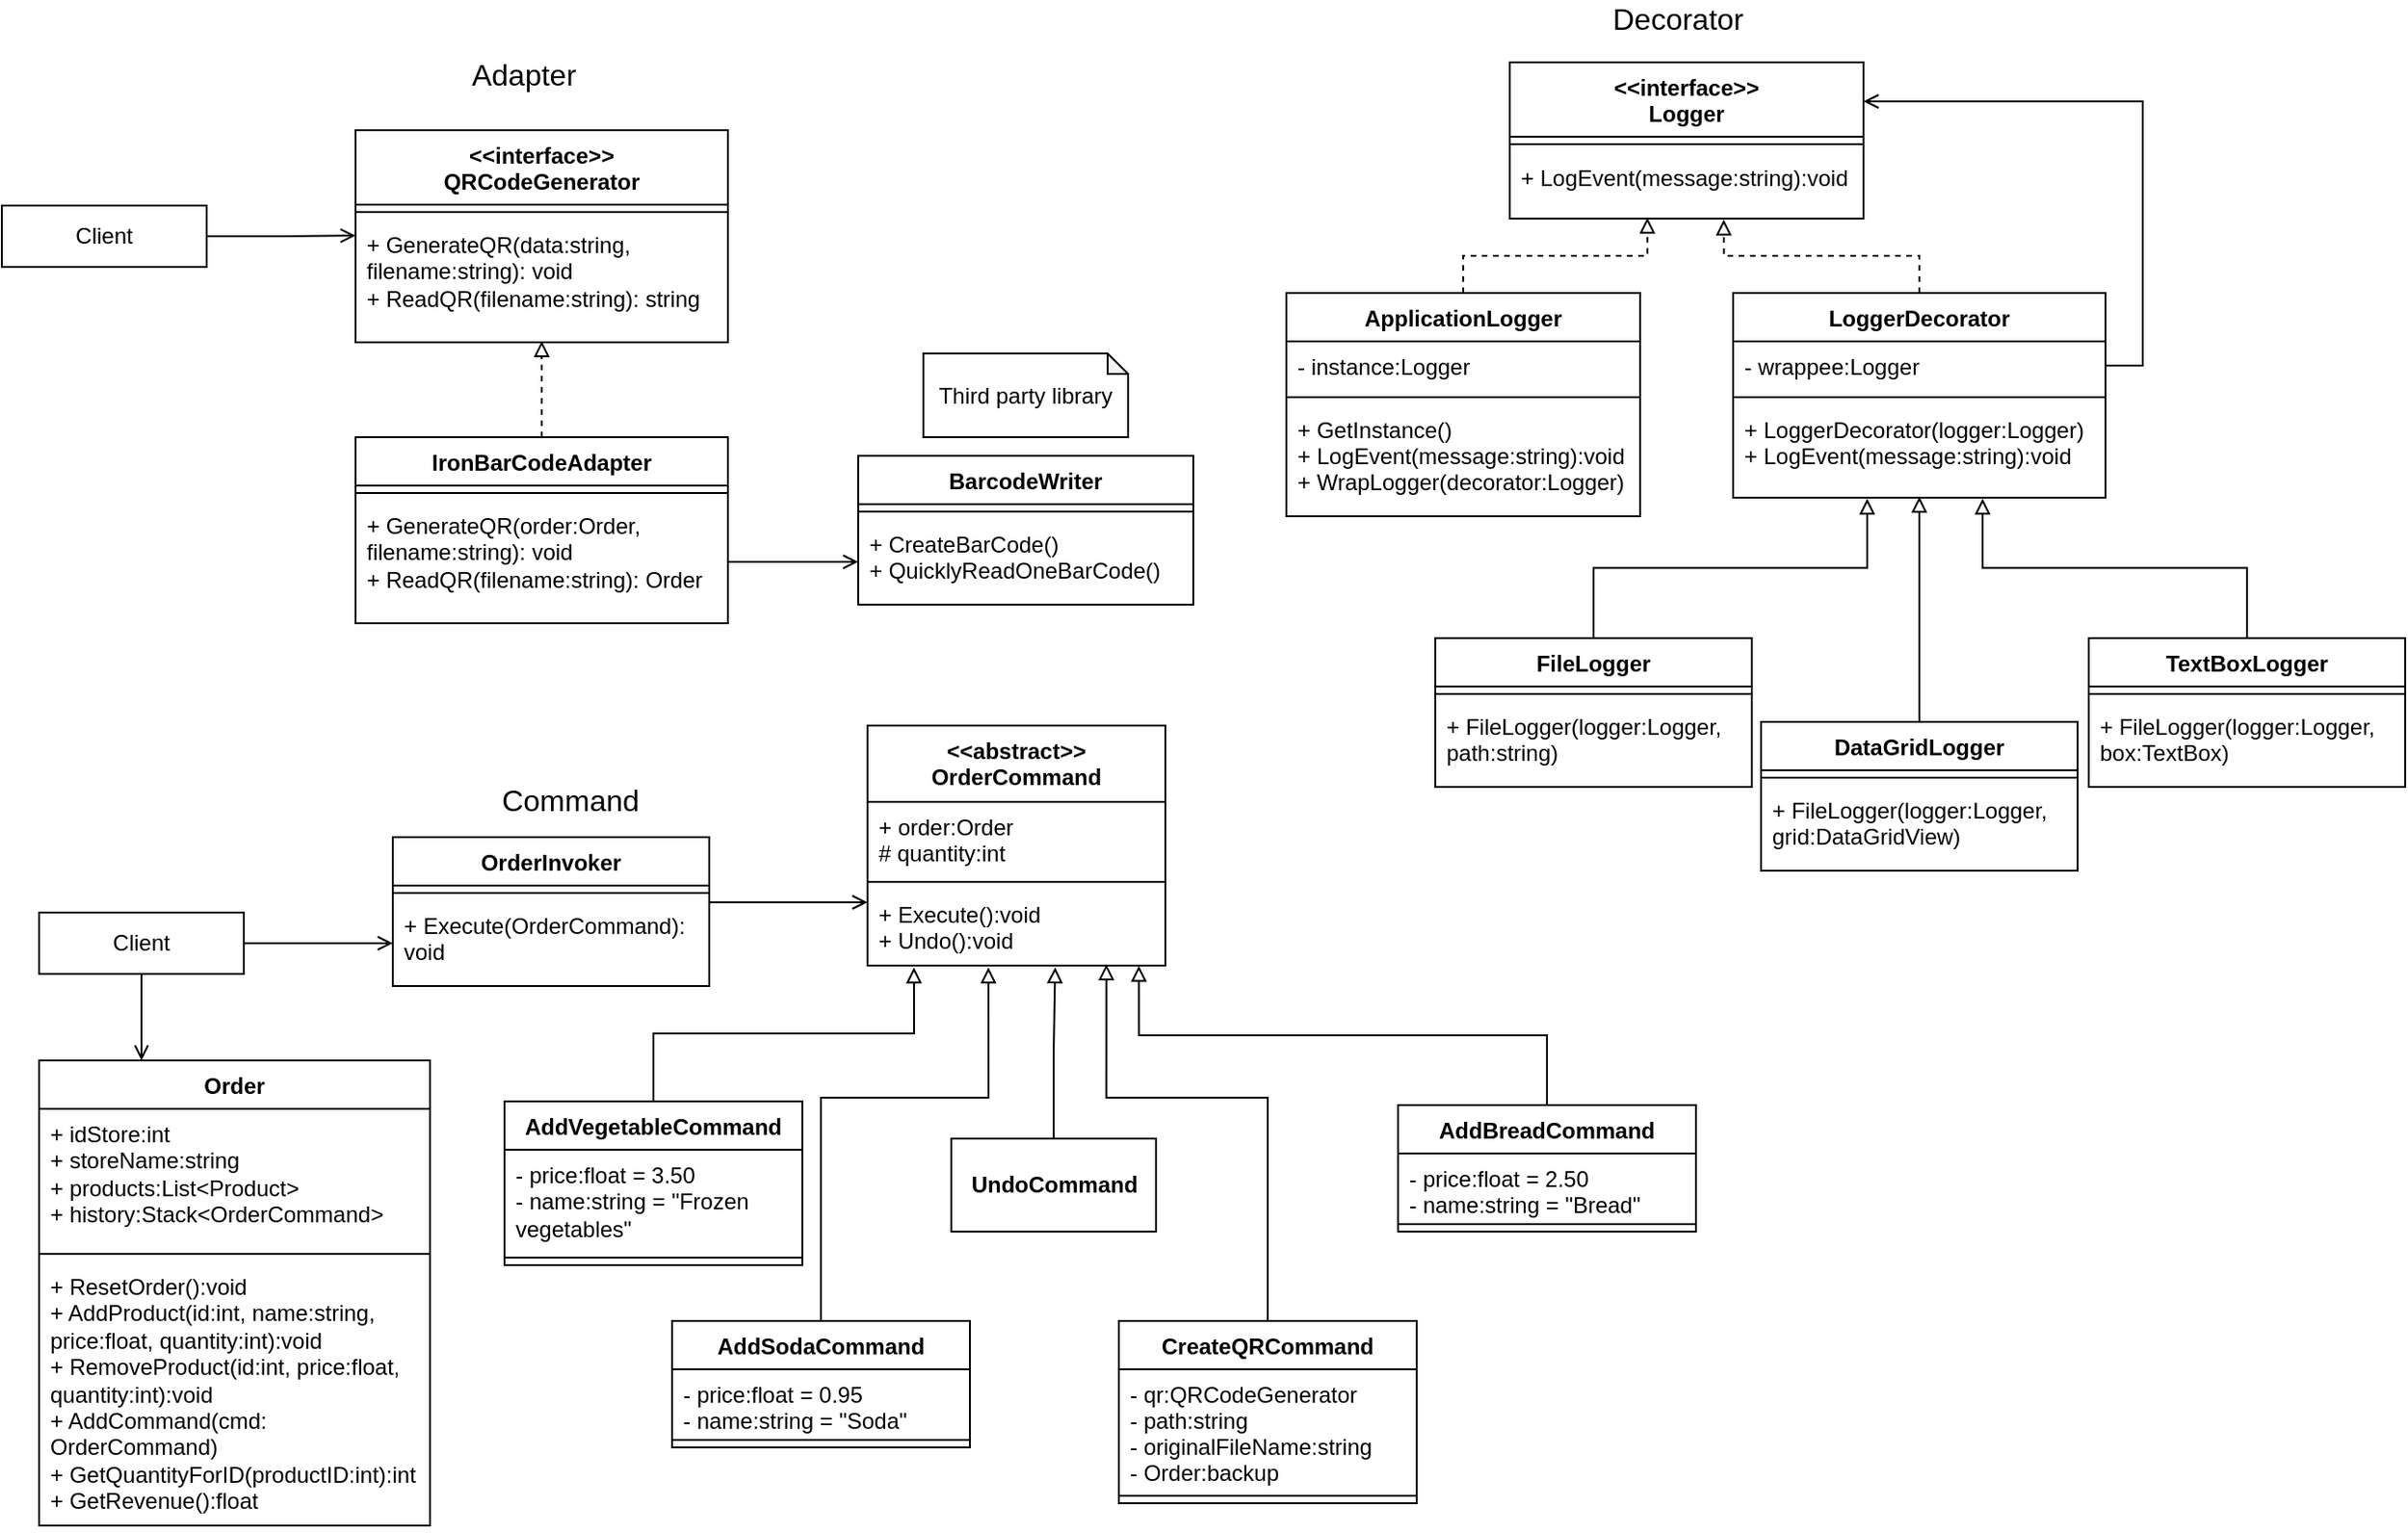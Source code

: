 <mxfile version="17.5.0" type="device"><diagram id="veVmFrVXgGgUOl5ZVLe2" name="Page-1"><mxGraphModel dx="1422" dy="804" grid="1" gridSize="10" guides="1" tooltips="1" connect="1" arrows="1" fold="1" page="1" pageScale="1" pageWidth="1100" pageHeight="850" math="0" shadow="0"><root><mxCell id="0"/><mxCell id="1" parent="0"/><mxCell id="peVNeTj1p_XvdlYr8aiE-1" value="&lt;&lt;interface&gt;&gt;&#10;QRCodeGenerator" style="swimlane;fontStyle=1;align=center;verticalAlign=top;childLayout=stackLayout;horizontal=1;startSize=40;horizontalStack=0;resizeParent=1;resizeParentMax=0;resizeLast=0;collapsible=1;marginBottom=0;" parent="1" vertex="1"><mxGeometry x="220" y="90" width="200" height="114" as="geometry"/></mxCell><mxCell id="peVNeTj1p_XvdlYr8aiE-3" value="" style="line;strokeWidth=1;fillColor=none;align=left;verticalAlign=middle;spacingTop=-1;spacingLeft=3;spacingRight=3;rotatable=0;labelPosition=right;points=[];portConstraint=eastwest;" parent="peVNeTj1p_XvdlYr8aiE-1" vertex="1"><mxGeometry y="40" width="200" height="8" as="geometry"/></mxCell><mxCell id="peVNeTj1p_XvdlYr8aiE-4" value="+ GenerateQR(data:string, filename:string): void&#10;+ ReadQR(filename:string): string" style="text;strokeColor=none;fillColor=none;align=left;verticalAlign=top;spacingLeft=4;spacingRight=4;overflow=hidden;rotatable=0;points=[[0,0.5],[1,0.5]];portConstraint=eastwest;whiteSpace=wrap;" parent="peVNeTj1p_XvdlYr8aiE-1" vertex="1"><mxGeometry y="48" width="200" height="66" as="geometry"/></mxCell><mxCell id="peVNeTj1p_XvdlYr8aiE-14" style="edgeStyle=orthogonalEdgeStyle;rounded=0;orthogonalLoop=1;jettySize=auto;html=1;entryX=0.5;entryY=0.99;entryDx=0;entryDy=0;entryPerimeter=0;endArrow=block;endFill=0;dashed=1;" parent="1" source="peVNeTj1p_XvdlYr8aiE-5" target="peVNeTj1p_XvdlYr8aiE-4" edge="1"><mxGeometry relative="1" as="geometry"/></mxCell><mxCell id="peVNeTj1p_XvdlYr8aiE-5" value="IronBarCodeAdapter" style="swimlane;fontStyle=1;align=center;verticalAlign=top;childLayout=stackLayout;horizontal=1;startSize=26;horizontalStack=0;resizeParent=1;resizeParentMax=0;resizeLast=0;collapsible=1;marginBottom=0;whiteSpace=wrap;" parent="1" vertex="1"><mxGeometry x="220" y="255" width="200" height="100" as="geometry"/></mxCell><mxCell id="peVNeTj1p_XvdlYr8aiE-7" value="" style="line;strokeWidth=1;fillColor=none;align=left;verticalAlign=middle;spacingTop=-1;spacingLeft=3;spacingRight=3;rotatable=0;labelPosition=right;points=[];portConstraint=eastwest;" parent="peVNeTj1p_XvdlYr8aiE-5" vertex="1"><mxGeometry y="26" width="200" height="8" as="geometry"/></mxCell><mxCell id="peVNeTj1p_XvdlYr8aiE-8" value="+ GenerateQR(order:Order, filename:string): void&#10;+ ReadQR(filename:string): Order" style="text;strokeColor=none;fillColor=none;align=left;verticalAlign=top;spacingLeft=4;spacingRight=4;overflow=hidden;rotatable=0;points=[[0,0.5],[1,0.5]];portConstraint=eastwest;whiteSpace=wrap;" parent="peVNeTj1p_XvdlYr8aiE-5" vertex="1"><mxGeometry y="34" width="200" height="66" as="geometry"/></mxCell><mxCell id="peVNeTj1p_XvdlYr8aiE-9" value="BarcodeWriter" style="swimlane;fontStyle=1;align=center;verticalAlign=top;childLayout=stackLayout;horizontal=1;startSize=26;horizontalStack=0;resizeParent=1;resizeParentMax=0;resizeLast=0;collapsible=1;marginBottom=0;" parent="1" vertex="1"><mxGeometry x="490" y="265" width="180" height="80" as="geometry"/></mxCell><mxCell id="peVNeTj1p_XvdlYr8aiE-11" value="" style="line;strokeWidth=1;fillColor=none;align=left;verticalAlign=middle;spacingTop=-1;spacingLeft=3;spacingRight=3;rotatable=0;labelPosition=right;points=[];portConstraint=eastwest;" parent="peVNeTj1p_XvdlYr8aiE-9" vertex="1"><mxGeometry y="26" width="180" height="8" as="geometry"/></mxCell><mxCell id="peVNeTj1p_XvdlYr8aiE-12" value="+ CreateBarCode()&#10;+ QuicklyReadOneBarCode()" style="text;strokeColor=none;fillColor=none;align=left;verticalAlign=top;spacingLeft=4;spacingRight=4;overflow=hidden;rotatable=0;points=[[0,0.5],[1,0.5]];portConstraint=eastwest;" parent="peVNeTj1p_XvdlYr8aiE-9" vertex="1"><mxGeometry y="34" width="180" height="46" as="geometry"/></mxCell><mxCell id="peVNeTj1p_XvdlYr8aiE-16" style="edgeStyle=orthogonalEdgeStyle;rounded=0;orthogonalLoop=1;jettySize=auto;html=1;entryX=0;entryY=0.131;entryDx=0;entryDy=0;entryPerimeter=0;endArrow=open;endFill=0;" parent="1" source="peVNeTj1p_XvdlYr8aiE-13" target="peVNeTj1p_XvdlYr8aiE-4" edge="1"><mxGeometry relative="1" as="geometry"/></mxCell><mxCell id="peVNeTj1p_XvdlYr8aiE-13" value="Client" style="rounded=0;whiteSpace=wrap;html=1;" parent="1" vertex="1"><mxGeometry x="30" y="130.5" width="110" height="33" as="geometry"/></mxCell><mxCell id="peVNeTj1p_XvdlYr8aiE-15" style="edgeStyle=orthogonalEdgeStyle;rounded=0;orthogonalLoop=1;jettySize=auto;html=1;entryX=0;entryY=0.5;entryDx=0;entryDy=0;endArrow=open;endFill=0;" parent="1" source="peVNeTj1p_XvdlYr8aiE-8" target="peVNeTj1p_XvdlYr8aiE-12" edge="1"><mxGeometry relative="1" as="geometry"/></mxCell><mxCell id="peVNeTj1p_XvdlYr8aiE-17" value="Adapter" style="text;html=1;align=center;verticalAlign=middle;resizable=0;points=[];autosize=1;strokeColor=none;fillColor=none;fontSize=16;" parent="1" vertex="1"><mxGeometry x="275" y="50" width="70" height="20" as="geometry"/></mxCell><mxCell id="peVNeTj1p_XvdlYr8aiE-18" value="Third party library" style="shape=note;whiteSpace=wrap;html=1;backgroundOutline=1;darkOpacity=0.05;size=11;" parent="1" vertex="1"><mxGeometry x="525" y="210" width="110" height="45" as="geometry"/></mxCell><mxCell id="peVNeTj1p_XvdlYr8aiE-19" value="Order" style="swimlane;fontStyle=1;align=center;verticalAlign=top;childLayout=stackLayout;horizontal=1;startSize=26;horizontalStack=0;resizeParent=1;resizeParentMax=0;resizeLast=0;collapsible=1;marginBottom=0;whiteSpace=wrap;" parent="1" vertex="1"><mxGeometry x="50" y="590" width="210" height="250" as="geometry"/></mxCell><mxCell id="peVNeTj1p_XvdlYr8aiE-20" value="+ idStore:int&#10;+ storeName:string&#10;+ products:List&lt;Product&gt;&#10;+ history:Stack&lt;OrderCommand&gt;" style="text;strokeColor=none;fillColor=none;align=left;verticalAlign=top;spacingLeft=4;spacingRight=4;overflow=hidden;rotatable=0;points=[[0,0.5],[1,0.5]];portConstraint=eastwest;whiteSpace=wrap;" parent="peVNeTj1p_XvdlYr8aiE-19" vertex="1"><mxGeometry y="26" width="210" height="74" as="geometry"/></mxCell><mxCell id="peVNeTj1p_XvdlYr8aiE-21" value="" style="line;strokeWidth=1;fillColor=none;align=left;verticalAlign=middle;spacingTop=-1;spacingLeft=3;spacingRight=3;rotatable=0;labelPosition=right;points=[];portConstraint=eastwest;" parent="peVNeTj1p_XvdlYr8aiE-19" vertex="1"><mxGeometry y="100" width="210" height="8" as="geometry"/></mxCell><mxCell id="peVNeTj1p_XvdlYr8aiE-22" value="+ ResetOrder():void&#10;+ AddProduct(id:int, name:string, price:float, quantity:int):void&#10;+ RemoveProduct(id:int, price:float, quantity:int):void&#10;+ AddCommand(cmd: OrderCommand)&#10;+ GetQuantityForID(productID:int):int&#10;+ GetRevenue():float" style="text;strokeColor=none;fillColor=none;align=left;verticalAlign=top;spacingLeft=4;spacingRight=4;overflow=hidden;rotatable=0;points=[[0,0.5],[1,0.5]];portConstraint=eastwest;whiteSpace=wrap;" parent="peVNeTj1p_XvdlYr8aiE-19" vertex="1"><mxGeometry y="108" width="210" height="142" as="geometry"/></mxCell><mxCell id="peVNeTj1p_XvdlYr8aiE-23" value="OrderInvoker" style="swimlane;fontStyle=1;align=center;verticalAlign=top;childLayout=stackLayout;horizontal=1;startSize=26;horizontalStack=0;resizeParent=1;resizeParentMax=0;resizeLast=0;collapsible=1;marginBottom=0;" parent="1" vertex="1"><mxGeometry x="240" y="470" width="170" height="80" as="geometry"/></mxCell><mxCell id="peVNeTj1p_XvdlYr8aiE-25" value="" style="line;strokeWidth=1;fillColor=none;align=left;verticalAlign=middle;spacingTop=-1;spacingLeft=3;spacingRight=3;rotatable=0;labelPosition=right;points=[];portConstraint=eastwest;" parent="peVNeTj1p_XvdlYr8aiE-23" vertex="1"><mxGeometry y="26" width="170" height="8" as="geometry"/></mxCell><mxCell id="peVNeTj1p_XvdlYr8aiE-26" value="+ Execute(OrderCommand): void" style="text;strokeColor=none;fillColor=none;align=left;verticalAlign=top;spacingLeft=4;spacingRight=4;overflow=hidden;rotatable=0;points=[[0,0.5],[1,0.5]];portConstraint=eastwest;whiteSpace=wrap;" parent="peVNeTj1p_XvdlYr8aiE-23" vertex="1"><mxGeometry y="34" width="170" height="46" as="geometry"/></mxCell><mxCell id="JiXx-g_WDX64ymuNlyzI-11" style="edgeStyle=orthogonalEdgeStyle;rounded=0;orthogonalLoop=1;jettySize=auto;html=1;entryX=0.156;entryY=1.024;entryDx=0;entryDy=0;entryPerimeter=0;endArrow=block;endFill=0;" edge="1" parent="1" source="peVNeTj1p_XvdlYr8aiE-31" target="peVNeTj1p_XvdlYr8aiE-46"><mxGeometry relative="1" as="geometry"/></mxCell><mxCell id="peVNeTj1p_XvdlYr8aiE-31" value="AddVegetableCommand" style="swimlane;fontStyle=1;align=center;verticalAlign=top;childLayout=stackLayout;horizontal=1;startSize=26;horizontalStack=0;resizeParent=1;resizeParentMax=0;resizeLast=0;collapsible=1;marginBottom=0;" parent="1" vertex="1"><mxGeometry x="300" y="612" width="160" height="88" as="geometry"/></mxCell><mxCell id="peVNeTj1p_XvdlYr8aiE-32" value="- price:float = 3.50&#10;- name:string = &quot;Frozen vegetables&quot;" style="text;strokeColor=none;fillColor=none;align=left;verticalAlign=top;spacingLeft=4;spacingRight=4;overflow=hidden;rotatable=0;points=[[0,0.5],[1,0.5]];portConstraint=eastwest;whiteSpace=wrap;" parent="peVNeTj1p_XvdlYr8aiE-31" vertex="1"><mxGeometry y="26" width="160" height="54" as="geometry"/></mxCell><mxCell id="peVNeTj1p_XvdlYr8aiE-33" value="" style="line;strokeWidth=1;fillColor=none;align=left;verticalAlign=middle;spacingTop=-1;spacingLeft=3;spacingRight=3;rotatable=0;labelPosition=right;points=[];portConstraint=eastwest;" parent="peVNeTj1p_XvdlYr8aiE-31" vertex="1"><mxGeometry y="80" width="160" height="8" as="geometry"/></mxCell><mxCell id="JiXx-g_WDX64ymuNlyzI-13" style="edgeStyle=orthogonalEdgeStyle;rounded=0;orthogonalLoop=1;jettySize=auto;html=1;entryX=0.406;entryY=1.024;entryDx=0;entryDy=0;entryPerimeter=0;endArrow=block;endFill=0;" edge="1" parent="1" source="peVNeTj1p_XvdlYr8aiE-35" target="peVNeTj1p_XvdlYr8aiE-46"><mxGeometry relative="1" as="geometry"><Array as="points"><mxPoint x="470" y="610"/><mxPoint x="560" y="610"/></Array></mxGeometry></mxCell><mxCell id="peVNeTj1p_XvdlYr8aiE-35" value="AddSodaCommand" style="swimlane;fontStyle=1;align=center;verticalAlign=top;childLayout=stackLayout;horizontal=1;startSize=26;horizontalStack=0;resizeParent=1;resizeParentMax=0;resizeLast=0;collapsible=1;marginBottom=0;" parent="1" vertex="1"><mxGeometry x="390" y="730" width="160" height="68" as="geometry"/></mxCell><mxCell id="peVNeTj1p_XvdlYr8aiE-36" value="- price:float = 0.95&#10;- name:string = &quot;Soda&quot;" style="text;strokeColor=none;fillColor=none;align=left;verticalAlign=top;spacingLeft=4;spacingRight=4;overflow=hidden;rotatable=0;points=[[0,0.5],[1,0.5]];portConstraint=eastwest;" parent="peVNeTj1p_XvdlYr8aiE-35" vertex="1"><mxGeometry y="26" width="160" height="34" as="geometry"/></mxCell><mxCell id="peVNeTj1p_XvdlYr8aiE-37" value="" style="line;strokeWidth=1;fillColor=none;align=left;verticalAlign=middle;spacingTop=-1;spacingLeft=3;spacingRight=3;rotatable=0;labelPosition=right;points=[];portConstraint=eastwest;" parent="peVNeTj1p_XvdlYr8aiE-35" vertex="1"><mxGeometry y="60" width="160" height="8" as="geometry"/></mxCell><mxCell id="JiXx-g_WDX64ymuNlyzI-15" style="edgeStyle=orthogonalEdgeStyle;rounded=0;orthogonalLoop=1;jettySize=auto;html=1;entryX=0.911;entryY=1.004;entryDx=0;entryDy=0;entryPerimeter=0;endArrow=block;endFill=0;" edge="1" parent="1" source="peVNeTj1p_XvdlYr8aiE-39" target="peVNeTj1p_XvdlYr8aiE-46"><mxGeometry relative="1" as="geometry"/></mxCell><mxCell id="peVNeTj1p_XvdlYr8aiE-39" value="AddBreadCommand" style="swimlane;fontStyle=1;align=center;verticalAlign=top;childLayout=stackLayout;horizontal=1;startSize=26;horizontalStack=0;resizeParent=1;resizeParentMax=0;resizeLast=0;collapsible=1;marginBottom=0;" parent="1" vertex="1"><mxGeometry x="780" y="614" width="160" height="68" as="geometry"/></mxCell><mxCell id="peVNeTj1p_XvdlYr8aiE-40" value="- price:float = 2.50&#10;- name:string = &quot;Bread&quot;" style="text;strokeColor=none;fillColor=none;align=left;verticalAlign=top;spacingLeft=4;spacingRight=4;overflow=hidden;rotatable=0;points=[[0,0.5],[1,0.5]];portConstraint=eastwest;" parent="peVNeTj1p_XvdlYr8aiE-39" vertex="1"><mxGeometry y="26" width="160" height="34" as="geometry"/></mxCell><mxCell id="peVNeTj1p_XvdlYr8aiE-41" value="" style="line;strokeWidth=1;fillColor=none;align=left;verticalAlign=middle;spacingTop=-1;spacingLeft=3;spacingRight=3;rotatable=0;labelPosition=right;points=[];portConstraint=eastwest;" parent="peVNeTj1p_XvdlYr8aiE-39" vertex="1"><mxGeometry y="60" width="160" height="8" as="geometry"/></mxCell><mxCell id="peVNeTj1p_XvdlYr8aiE-43" value="&lt;&lt;abstract&gt;&gt;&#10;OrderCommand" style="swimlane;fontStyle=1;align=center;verticalAlign=top;childLayout=stackLayout;horizontal=1;startSize=41;horizontalStack=0;resizeParent=1;resizeParentMax=0;resizeLast=0;collapsible=1;marginBottom=0;" parent="1" vertex="1"><mxGeometry x="495" y="410" width="160" height="129" as="geometry"/></mxCell><mxCell id="peVNeTj1p_XvdlYr8aiE-44" value="+ order:Order&#10;# quantity:int&#10;" style="text;strokeColor=none;fillColor=none;align=left;verticalAlign=top;spacingLeft=4;spacingRight=4;overflow=hidden;rotatable=0;points=[[0,0.5],[1,0.5]];portConstraint=eastwest;" parent="peVNeTj1p_XvdlYr8aiE-43" vertex="1"><mxGeometry y="41" width="160" height="39" as="geometry"/></mxCell><mxCell id="peVNeTj1p_XvdlYr8aiE-45" value="" style="line;strokeWidth=1;fillColor=none;align=left;verticalAlign=middle;spacingTop=-1;spacingLeft=3;spacingRight=3;rotatable=0;labelPosition=right;points=[];portConstraint=eastwest;" parent="peVNeTj1p_XvdlYr8aiE-43" vertex="1"><mxGeometry y="80" width="160" height="8" as="geometry"/></mxCell><mxCell id="peVNeTj1p_XvdlYr8aiE-46" value="+ Execute():void&#10;+ Undo():void" style="text;strokeColor=none;fillColor=none;align=left;verticalAlign=top;spacingLeft=4;spacingRight=4;overflow=hidden;rotatable=0;points=[[0,0.5],[1,0.5]];portConstraint=eastwest;" parent="peVNeTj1p_XvdlYr8aiE-43" vertex="1"><mxGeometry y="88" width="160" height="41" as="geometry"/></mxCell><mxCell id="peVNeTj1p_XvdlYr8aiE-57" style="edgeStyle=orthogonalEdgeStyle;rounded=0;orthogonalLoop=1;jettySize=auto;html=1;endArrow=open;endFill=0;" parent="1" source="peVNeTj1p_XvdlYr8aiE-56" edge="1"><mxGeometry relative="1" as="geometry"><mxPoint x="105" y="590" as="targetPoint"/></mxGeometry></mxCell><mxCell id="peVNeTj1p_XvdlYr8aiE-58" style="edgeStyle=orthogonalEdgeStyle;rounded=0;orthogonalLoop=1;jettySize=auto;html=1;endArrow=open;endFill=0;" parent="1" source="peVNeTj1p_XvdlYr8aiE-56" target="peVNeTj1p_XvdlYr8aiE-26" edge="1"><mxGeometry relative="1" as="geometry"/></mxCell><mxCell id="peVNeTj1p_XvdlYr8aiE-56" value="Client" style="rounded=0;whiteSpace=wrap;html=1;" parent="1" vertex="1"><mxGeometry x="50" y="510.5" width="110" height="33" as="geometry"/></mxCell><mxCell id="peVNeTj1p_XvdlYr8aiE-59" value="Command" style="text;html=1;align=center;verticalAlign=middle;resizable=0;points=[];autosize=1;strokeColor=none;fillColor=none;fontSize=16;" parent="1" vertex="1"><mxGeometry x="290" y="440" width="90" height="20" as="geometry"/></mxCell><mxCell id="peVNeTj1p_XvdlYr8aiE-60" style="edgeStyle=orthogonalEdgeStyle;rounded=0;orthogonalLoop=1;jettySize=auto;html=1;fontSize=16;endArrow=open;endFill=0;entryX=0;entryY=0.5;entryDx=0;entryDy=0;" parent="1" edge="1"><mxGeometry relative="1" as="geometry"><mxPoint x="495" y="505" as="targetPoint"/><mxPoint x="410" y="509" as="sourcePoint"/><Array as="points"><mxPoint x="410" y="505"/></Array></mxGeometry></mxCell><mxCell id="JiXx-g_WDX64ymuNlyzI-14" style="edgeStyle=orthogonalEdgeStyle;rounded=0;orthogonalLoop=1;jettySize=auto;html=1;entryX=0.802;entryY=0.984;entryDx=0;entryDy=0;entryPerimeter=0;endArrow=block;endFill=0;" edge="1" parent="1" source="JiXx-g_WDX64ymuNlyzI-1" target="peVNeTj1p_XvdlYr8aiE-46"><mxGeometry relative="1" as="geometry"><Array as="points"><mxPoint x="710" y="610"/><mxPoint x="623" y="610"/></Array></mxGeometry></mxCell><mxCell id="JiXx-g_WDX64ymuNlyzI-1" value="CreateQRCommand" style="swimlane;fontStyle=1;align=center;verticalAlign=top;childLayout=stackLayout;horizontal=1;startSize=26;horizontalStack=0;resizeParent=1;resizeParentMax=0;resizeLast=0;collapsible=1;marginBottom=0;" vertex="1" parent="1"><mxGeometry x="630" y="730" width="160" height="98" as="geometry"/></mxCell><mxCell id="JiXx-g_WDX64ymuNlyzI-2" value="- qr:QRCodeGenerator&#10;- path:string&#10;- originalFileName:string&#10;- Order:backup" style="text;strokeColor=none;fillColor=none;align=left;verticalAlign=top;spacingLeft=4;spacingRight=4;overflow=hidden;rotatable=0;points=[[0,0.5],[1,0.5]];portConstraint=eastwest;" vertex="1" parent="JiXx-g_WDX64ymuNlyzI-1"><mxGeometry y="26" width="160" height="64" as="geometry"/></mxCell><mxCell id="JiXx-g_WDX64ymuNlyzI-3" value="" style="line;strokeWidth=1;fillColor=none;align=left;verticalAlign=middle;spacingTop=-1;spacingLeft=3;spacingRight=3;rotatable=0;labelPosition=right;points=[];portConstraint=eastwest;" vertex="1" parent="JiXx-g_WDX64ymuNlyzI-1"><mxGeometry y="90" width="160" height="8" as="geometry"/></mxCell><mxCell id="JiXx-g_WDX64ymuNlyzI-12" style="edgeStyle=orthogonalEdgeStyle;rounded=0;orthogonalLoop=1;jettySize=auto;html=1;entryX=0.63;entryY=1.024;entryDx=0;entryDy=0;entryPerimeter=0;endArrow=block;endFill=0;" edge="1" parent="1" source="JiXx-g_WDX64ymuNlyzI-10" target="peVNeTj1p_XvdlYr8aiE-46"><mxGeometry relative="1" as="geometry"/></mxCell><mxCell id="JiXx-g_WDX64ymuNlyzI-10" value="&lt;b&gt;UndoCommand&lt;/b&gt;" style="html=1;" vertex="1" parent="1"><mxGeometry x="540" y="632" width="110" height="50" as="geometry"/></mxCell><mxCell id="JiXx-g_WDX64ymuNlyzI-19" value="&lt;&lt;interface&gt;&gt;&#10;Logger" style="swimlane;fontStyle=1;align=center;verticalAlign=top;childLayout=stackLayout;horizontal=1;startSize=40;horizontalStack=0;resizeParent=1;resizeParentMax=0;resizeLast=0;collapsible=1;marginBottom=0;" vertex="1" parent="1"><mxGeometry x="840" y="53.5" width="190" height="84" as="geometry"/></mxCell><mxCell id="JiXx-g_WDX64ymuNlyzI-21" value="" style="line;strokeWidth=1;fillColor=none;align=left;verticalAlign=middle;spacingTop=-1;spacingLeft=3;spacingRight=3;rotatable=0;labelPosition=right;points=[];portConstraint=eastwest;" vertex="1" parent="JiXx-g_WDX64ymuNlyzI-19"><mxGeometry y="40" width="190" height="8" as="geometry"/></mxCell><mxCell id="JiXx-g_WDX64ymuNlyzI-22" value="+ LogEvent(message:string):void" style="text;strokeColor=none;fillColor=none;align=left;verticalAlign=top;spacingLeft=4;spacingRight=4;overflow=hidden;rotatable=0;points=[[0,0.5],[1,0.5]];portConstraint=eastwest;whiteSpace=wrap;" vertex="1" parent="JiXx-g_WDX64ymuNlyzI-19"><mxGeometry y="48" width="190" height="36" as="geometry"/></mxCell><mxCell id="JiXx-g_WDX64ymuNlyzI-56" style="edgeStyle=orthogonalEdgeStyle;rounded=0;orthogonalLoop=1;jettySize=auto;html=1;entryX=0.389;entryY=0.986;entryDx=0;entryDy=0;entryPerimeter=0;endArrow=block;endFill=0;dashed=1;" edge="1" parent="1" source="JiXx-g_WDX64ymuNlyzI-23" target="JiXx-g_WDX64ymuNlyzI-22"><mxGeometry relative="1" as="geometry"/></mxCell><mxCell id="JiXx-g_WDX64ymuNlyzI-23" value="ApplicationLogger" style="swimlane;fontStyle=1;align=center;verticalAlign=top;childLayout=stackLayout;horizontal=1;startSize=26;horizontalStack=0;resizeParent=1;resizeParentMax=0;resizeLast=0;collapsible=1;marginBottom=0;" vertex="1" parent="1"><mxGeometry x="720" y="177.5" width="190" height="120" as="geometry"/></mxCell><mxCell id="JiXx-g_WDX64ymuNlyzI-24" value="- instance:Logger" style="text;strokeColor=none;fillColor=none;align=left;verticalAlign=top;spacingLeft=4;spacingRight=4;overflow=hidden;rotatable=0;points=[[0,0.5],[1,0.5]];portConstraint=eastwest;" vertex="1" parent="JiXx-g_WDX64ymuNlyzI-23"><mxGeometry y="26" width="190" height="26" as="geometry"/></mxCell><mxCell id="JiXx-g_WDX64ymuNlyzI-25" value="" style="line;strokeWidth=1;fillColor=none;align=left;verticalAlign=middle;spacingTop=-1;spacingLeft=3;spacingRight=3;rotatable=0;labelPosition=right;points=[];portConstraint=eastwest;" vertex="1" parent="JiXx-g_WDX64ymuNlyzI-23"><mxGeometry y="52" width="190" height="8" as="geometry"/></mxCell><mxCell id="JiXx-g_WDX64ymuNlyzI-26" value="+ GetInstance()&#10;+ LogEvent(message:string):void&#10;+ WrapLogger(decorator:Logger)" style="text;strokeColor=none;fillColor=none;align=left;verticalAlign=top;spacingLeft=4;spacingRight=4;overflow=hidden;rotatable=0;points=[[0,0.5],[1,0.5]];portConstraint=eastwest;" vertex="1" parent="JiXx-g_WDX64ymuNlyzI-23"><mxGeometry y="60" width="190" height="60" as="geometry"/></mxCell><mxCell id="JiXx-g_WDX64ymuNlyzI-57" style="edgeStyle=orthogonalEdgeStyle;rounded=0;orthogonalLoop=1;jettySize=auto;html=1;entryX=0.605;entryY=1.014;entryDx=0;entryDy=0;entryPerimeter=0;endArrow=block;endFill=0;dashed=1;" edge="1" parent="1" source="JiXx-g_WDX64ymuNlyzI-27" target="JiXx-g_WDX64ymuNlyzI-22"><mxGeometry relative="1" as="geometry"/></mxCell><mxCell id="JiXx-g_WDX64ymuNlyzI-27" value="LoggerDecorator" style="swimlane;fontStyle=1;align=center;verticalAlign=top;childLayout=stackLayout;horizontal=1;startSize=26;horizontalStack=0;resizeParent=1;resizeParentMax=0;resizeLast=0;collapsible=1;marginBottom=0;" vertex="1" parent="1"><mxGeometry x="960" y="177.5" width="200" height="110" as="geometry"/></mxCell><mxCell id="JiXx-g_WDX64ymuNlyzI-28" value="- wrappee:Logger" style="text;strokeColor=none;fillColor=none;align=left;verticalAlign=top;spacingLeft=4;spacingRight=4;overflow=hidden;rotatable=0;points=[[0,0.5],[1,0.5]];portConstraint=eastwest;" vertex="1" parent="JiXx-g_WDX64ymuNlyzI-27"><mxGeometry y="26" width="200" height="26" as="geometry"/></mxCell><mxCell id="JiXx-g_WDX64ymuNlyzI-29" value="" style="line;strokeWidth=1;fillColor=none;align=left;verticalAlign=middle;spacingTop=-1;spacingLeft=3;spacingRight=3;rotatable=0;labelPosition=right;points=[];portConstraint=eastwest;" vertex="1" parent="JiXx-g_WDX64ymuNlyzI-27"><mxGeometry y="52" width="200" height="8" as="geometry"/></mxCell><mxCell id="JiXx-g_WDX64ymuNlyzI-30" value="+ LoggerDecorator(logger:Logger)&#10;+ LogEvent(message:string):void" style="text;strokeColor=none;fillColor=none;align=left;verticalAlign=top;spacingLeft=4;spacingRight=4;overflow=hidden;rotatable=0;points=[[0,0.5],[1,0.5]];portConstraint=eastwest;" vertex="1" parent="JiXx-g_WDX64ymuNlyzI-27"><mxGeometry y="60" width="200" height="50" as="geometry"/></mxCell><mxCell id="JiXx-g_WDX64ymuNlyzI-53" style="edgeStyle=orthogonalEdgeStyle;rounded=0;orthogonalLoop=1;jettySize=auto;html=1;entryX=0.36;entryY=1.01;entryDx=0;entryDy=0;entryPerimeter=0;endArrow=block;endFill=0;" edge="1" parent="1" source="JiXx-g_WDX64ymuNlyzI-44" target="JiXx-g_WDX64ymuNlyzI-30"><mxGeometry relative="1" as="geometry"/></mxCell><mxCell id="JiXx-g_WDX64ymuNlyzI-44" value="FileLogger" style="swimlane;fontStyle=1;align=center;verticalAlign=top;childLayout=stackLayout;horizontal=1;startSize=26;horizontalStack=0;resizeParent=1;resizeParentMax=0;resizeLast=0;collapsible=1;marginBottom=0;" vertex="1" parent="1"><mxGeometry x="800" y="363" width="170" height="80" as="geometry"/></mxCell><mxCell id="JiXx-g_WDX64ymuNlyzI-45" value="" style="line;strokeWidth=1;fillColor=none;align=left;verticalAlign=middle;spacingTop=-1;spacingLeft=3;spacingRight=3;rotatable=0;labelPosition=right;points=[];portConstraint=eastwest;" vertex="1" parent="JiXx-g_WDX64ymuNlyzI-44"><mxGeometry y="26" width="170" height="8" as="geometry"/></mxCell><mxCell id="JiXx-g_WDX64ymuNlyzI-46" value="+ FileLogger(logger:Logger, path:string)" style="text;strokeColor=none;fillColor=none;align=left;verticalAlign=top;spacingLeft=4;spacingRight=4;overflow=hidden;rotatable=0;points=[[0,0.5],[1,0.5]];portConstraint=eastwest;whiteSpace=wrap;" vertex="1" parent="JiXx-g_WDX64ymuNlyzI-44"><mxGeometry y="34" width="170" height="46" as="geometry"/></mxCell><mxCell id="JiXx-g_WDX64ymuNlyzI-54" style="edgeStyle=orthogonalEdgeStyle;rounded=0;orthogonalLoop=1;jettySize=auto;html=1;entryX=0.5;entryY=0.99;entryDx=0;entryDy=0;entryPerimeter=0;endArrow=block;endFill=0;" edge="1" parent="1" source="JiXx-g_WDX64ymuNlyzI-47" target="JiXx-g_WDX64ymuNlyzI-30"><mxGeometry relative="1" as="geometry"/></mxCell><mxCell id="JiXx-g_WDX64ymuNlyzI-47" value="DataGridLogger" style="swimlane;fontStyle=1;align=center;verticalAlign=top;childLayout=stackLayout;horizontal=1;startSize=26;horizontalStack=0;resizeParent=1;resizeParentMax=0;resizeLast=0;collapsible=1;marginBottom=0;" vertex="1" parent="1"><mxGeometry x="975" y="408" width="170" height="80" as="geometry"/></mxCell><mxCell id="JiXx-g_WDX64ymuNlyzI-48" value="" style="line;strokeWidth=1;fillColor=none;align=left;verticalAlign=middle;spacingTop=-1;spacingLeft=3;spacingRight=3;rotatable=0;labelPosition=right;points=[];portConstraint=eastwest;" vertex="1" parent="JiXx-g_WDX64ymuNlyzI-47"><mxGeometry y="26" width="170" height="8" as="geometry"/></mxCell><mxCell id="JiXx-g_WDX64ymuNlyzI-49" value="+ FileLogger(logger:Logger, grid:DataGridView)" style="text;strokeColor=none;fillColor=none;align=left;verticalAlign=top;spacingLeft=4;spacingRight=4;overflow=hidden;rotatable=0;points=[[0,0.5],[1,0.5]];portConstraint=eastwest;whiteSpace=wrap;" vertex="1" parent="JiXx-g_WDX64ymuNlyzI-47"><mxGeometry y="34" width="170" height="46" as="geometry"/></mxCell><mxCell id="JiXx-g_WDX64ymuNlyzI-55" style="edgeStyle=orthogonalEdgeStyle;rounded=0;orthogonalLoop=1;jettySize=auto;html=1;entryX=0.67;entryY=1.01;entryDx=0;entryDy=0;entryPerimeter=0;endArrow=block;endFill=0;" edge="1" parent="1" source="JiXx-g_WDX64ymuNlyzI-50" target="JiXx-g_WDX64ymuNlyzI-30"><mxGeometry relative="1" as="geometry"/></mxCell><mxCell id="JiXx-g_WDX64ymuNlyzI-50" value="TextBoxLogger" style="swimlane;fontStyle=1;align=center;verticalAlign=top;childLayout=stackLayout;horizontal=1;startSize=26;horizontalStack=0;resizeParent=1;resizeParentMax=0;resizeLast=0;collapsible=1;marginBottom=0;" vertex="1" parent="1"><mxGeometry x="1151" y="363" width="170" height="80" as="geometry"/></mxCell><mxCell id="JiXx-g_WDX64ymuNlyzI-51" value="" style="line;strokeWidth=1;fillColor=none;align=left;verticalAlign=middle;spacingTop=-1;spacingLeft=3;spacingRight=3;rotatable=0;labelPosition=right;points=[];portConstraint=eastwest;" vertex="1" parent="JiXx-g_WDX64ymuNlyzI-50"><mxGeometry y="26" width="170" height="8" as="geometry"/></mxCell><mxCell id="JiXx-g_WDX64ymuNlyzI-52" value="+ FileLogger(logger:Logger, box:TextBox)" style="text;strokeColor=none;fillColor=none;align=left;verticalAlign=top;spacingLeft=4;spacingRight=4;overflow=hidden;rotatable=0;points=[[0,0.5],[1,0.5]];portConstraint=eastwest;whiteSpace=wrap;" vertex="1" parent="JiXx-g_WDX64ymuNlyzI-50"><mxGeometry y="34" width="170" height="46" as="geometry"/></mxCell><mxCell id="JiXx-g_WDX64ymuNlyzI-59" style="edgeStyle=orthogonalEdgeStyle;rounded=0;orthogonalLoop=1;jettySize=auto;html=1;entryX=1;entryY=0.25;entryDx=0;entryDy=0;endArrow=open;endFill=0;exitX=1;exitY=0.5;exitDx=0;exitDy=0;" edge="1" parent="1" source="JiXx-g_WDX64ymuNlyzI-28" target="JiXx-g_WDX64ymuNlyzI-19"><mxGeometry relative="1" as="geometry"/></mxCell><mxCell id="JiXx-g_WDX64ymuNlyzI-60" value="Decorator" style="text;html=1;align=center;verticalAlign=middle;resizable=0;points=[];autosize=1;strokeColor=none;fillColor=none;fontSize=16;" vertex="1" parent="1"><mxGeometry x="885" y="20" width="90" height="20" as="geometry"/></mxCell></root></mxGraphModel></diagram></mxfile>
